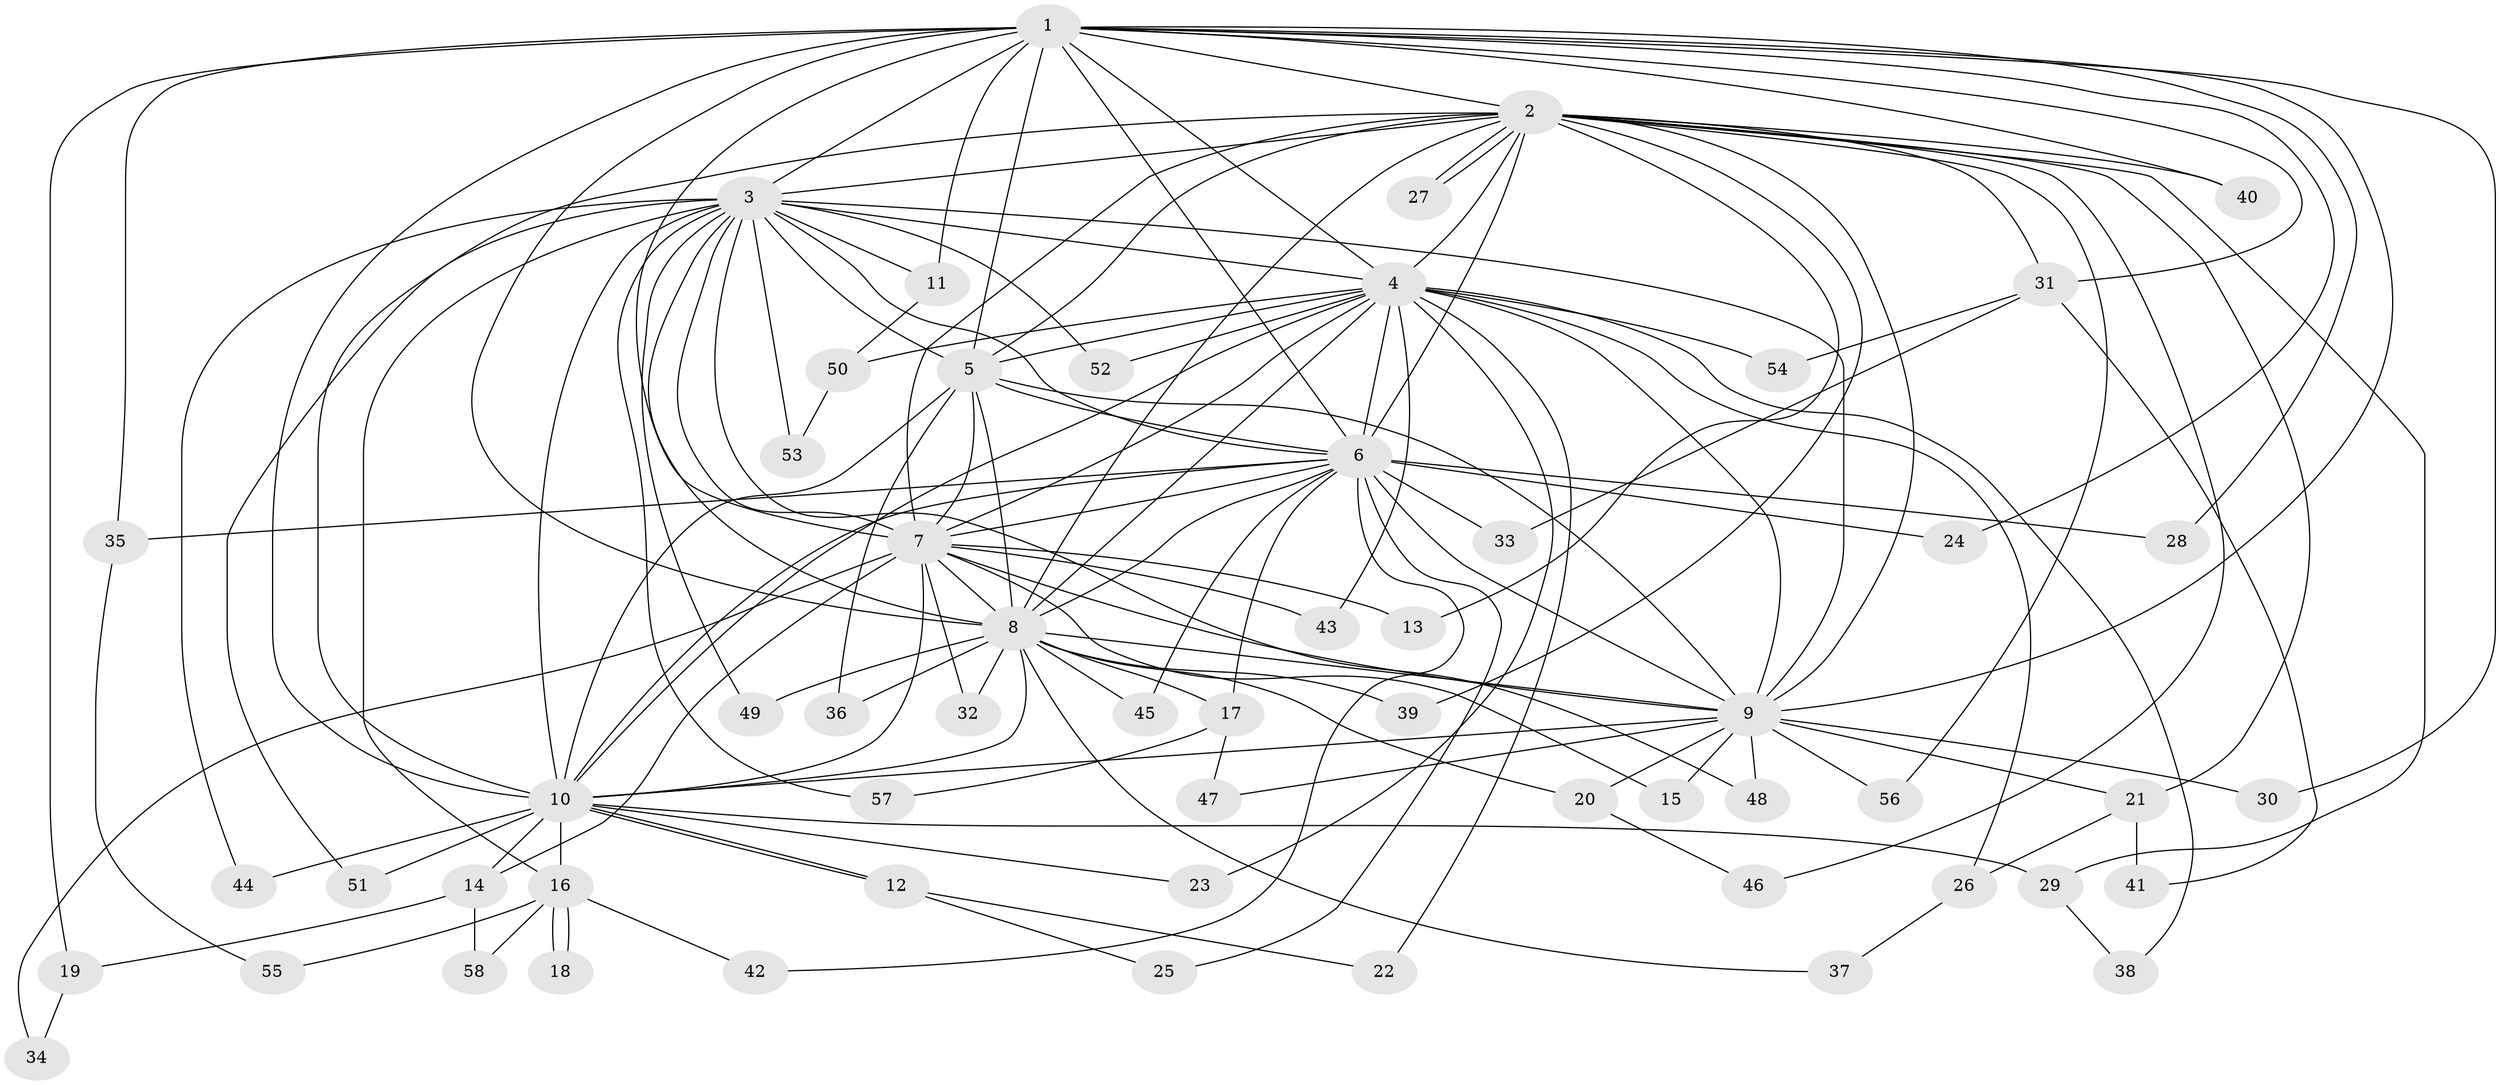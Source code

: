 // coarse degree distribution, {1: 0.7647058823529411, 2: 0.058823529411764705, 9: 0.058823529411764705, 5: 0.058823529411764705, 7: 0.058823529411764705}
// Generated by graph-tools (version 1.1) at 2025/46/03/04/25 21:46:47]
// undirected, 58 vertices, 141 edges
graph export_dot {
graph [start="1"]
  node [color=gray90,style=filled];
  1;
  2;
  3;
  4;
  5;
  6;
  7;
  8;
  9;
  10;
  11;
  12;
  13;
  14;
  15;
  16;
  17;
  18;
  19;
  20;
  21;
  22;
  23;
  24;
  25;
  26;
  27;
  28;
  29;
  30;
  31;
  32;
  33;
  34;
  35;
  36;
  37;
  38;
  39;
  40;
  41;
  42;
  43;
  44;
  45;
  46;
  47;
  48;
  49;
  50;
  51;
  52;
  53;
  54;
  55;
  56;
  57;
  58;
  1 -- 2;
  1 -- 3;
  1 -- 4;
  1 -- 5;
  1 -- 6;
  1 -- 7;
  1 -- 8;
  1 -- 9;
  1 -- 10;
  1 -- 11;
  1 -- 19;
  1 -- 24;
  1 -- 28;
  1 -- 30;
  1 -- 31;
  1 -- 35;
  1 -- 40;
  2 -- 3;
  2 -- 4;
  2 -- 5;
  2 -- 6;
  2 -- 7;
  2 -- 8;
  2 -- 9;
  2 -- 10;
  2 -- 13;
  2 -- 21;
  2 -- 27;
  2 -- 27;
  2 -- 29;
  2 -- 31;
  2 -- 39;
  2 -- 40;
  2 -- 46;
  2 -- 56;
  3 -- 4;
  3 -- 5;
  3 -- 6;
  3 -- 7;
  3 -- 8;
  3 -- 9;
  3 -- 10;
  3 -- 11;
  3 -- 16;
  3 -- 44;
  3 -- 48;
  3 -- 49;
  3 -- 51;
  3 -- 52;
  3 -- 53;
  3 -- 57;
  4 -- 5;
  4 -- 6;
  4 -- 7;
  4 -- 8;
  4 -- 9;
  4 -- 10;
  4 -- 22;
  4 -- 23;
  4 -- 26;
  4 -- 38;
  4 -- 43;
  4 -- 50;
  4 -- 52;
  4 -- 54;
  5 -- 6;
  5 -- 7;
  5 -- 8;
  5 -- 9;
  5 -- 10;
  5 -- 36;
  6 -- 7;
  6 -- 8;
  6 -- 9;
  6 -- 10;
  6 -- 17;
  6 -- 24;
  6 -- 25;
  6 -- 28;
  6 -- 33;
  6 -- 35;
  6 -- 42;
  6 -- 45;
  7 -- 8;
  7 -- 9;
  7 -- 10;
  7 -- 13;
  7 -- 14;
  7 -- 15;
  7 -- 32;
  7 -- 34;
  7 -- 43;
  8 -- 9;
  8 -- 10;
  8 -- 17;
  8 -- 20;
  8 -- 32;
  8 -- 36;
  8 -- 37;
  8 -- 39;
  8 -- 45;
  8 -- 49;
  9 -- 10;
  9 -- 15;
  9 -- 20;
  9 -- 21;
  9 -- 30;
  9 -- 47;
  9 -- 48;
  9 -- 56;
  10 -- 12;
  10 -- 12;
  10 -- 14;
  10 -- 16;
  10 -- 23;
  10 -- 29;
  10 -- 44;
  10 -- 51;
  11 -- 50;
  12 -- 22;
  12 -- 25;
  14 -- 19;
  14 -- 58;
  16 -- 18;
  16 -- 18;
  16 -- 42;
  16 -- 55;
  16 -- 58;
  17 -- 47;
  17 -- 57;
  19 -- 34;
  20 -- 46;
  21 -- 26;
  21 -- 41;
  26 -- 37;
  29 -- 38;
  31 -- 33;
  31 -- 41;
  31 -- 54;
  35 -- 55;
  50 -- 53;
}
